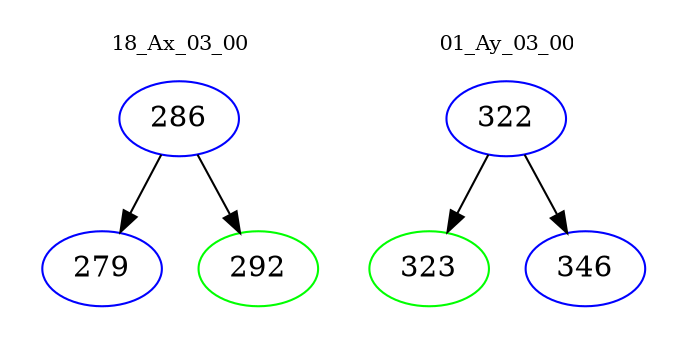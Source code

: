 digraph{
subgraph cluster_0 {
color = white
label = "18_Ax_03_00";
fontsize=10;
T0_286 [label="286", color="blue"]
T0_286 -> T0_279 [color="black"]
T0_279 [label="279", color="blue"]
T0_286 -> T0_292 [color="black"]
T0_292 [label="292", color="green"]
}
subgraph cluster_1 {
color = white
label = "01_Ay_03_00";
fontsize=10;
T1_322 [label="322", color="blue"]
T1_322 -> T1_323 [color="black"]
T1_323 [label="323", color="green"]
T1_322 -> T1_346 [color="black"]
T1_346 [label="346", color="blue"]
}
}
